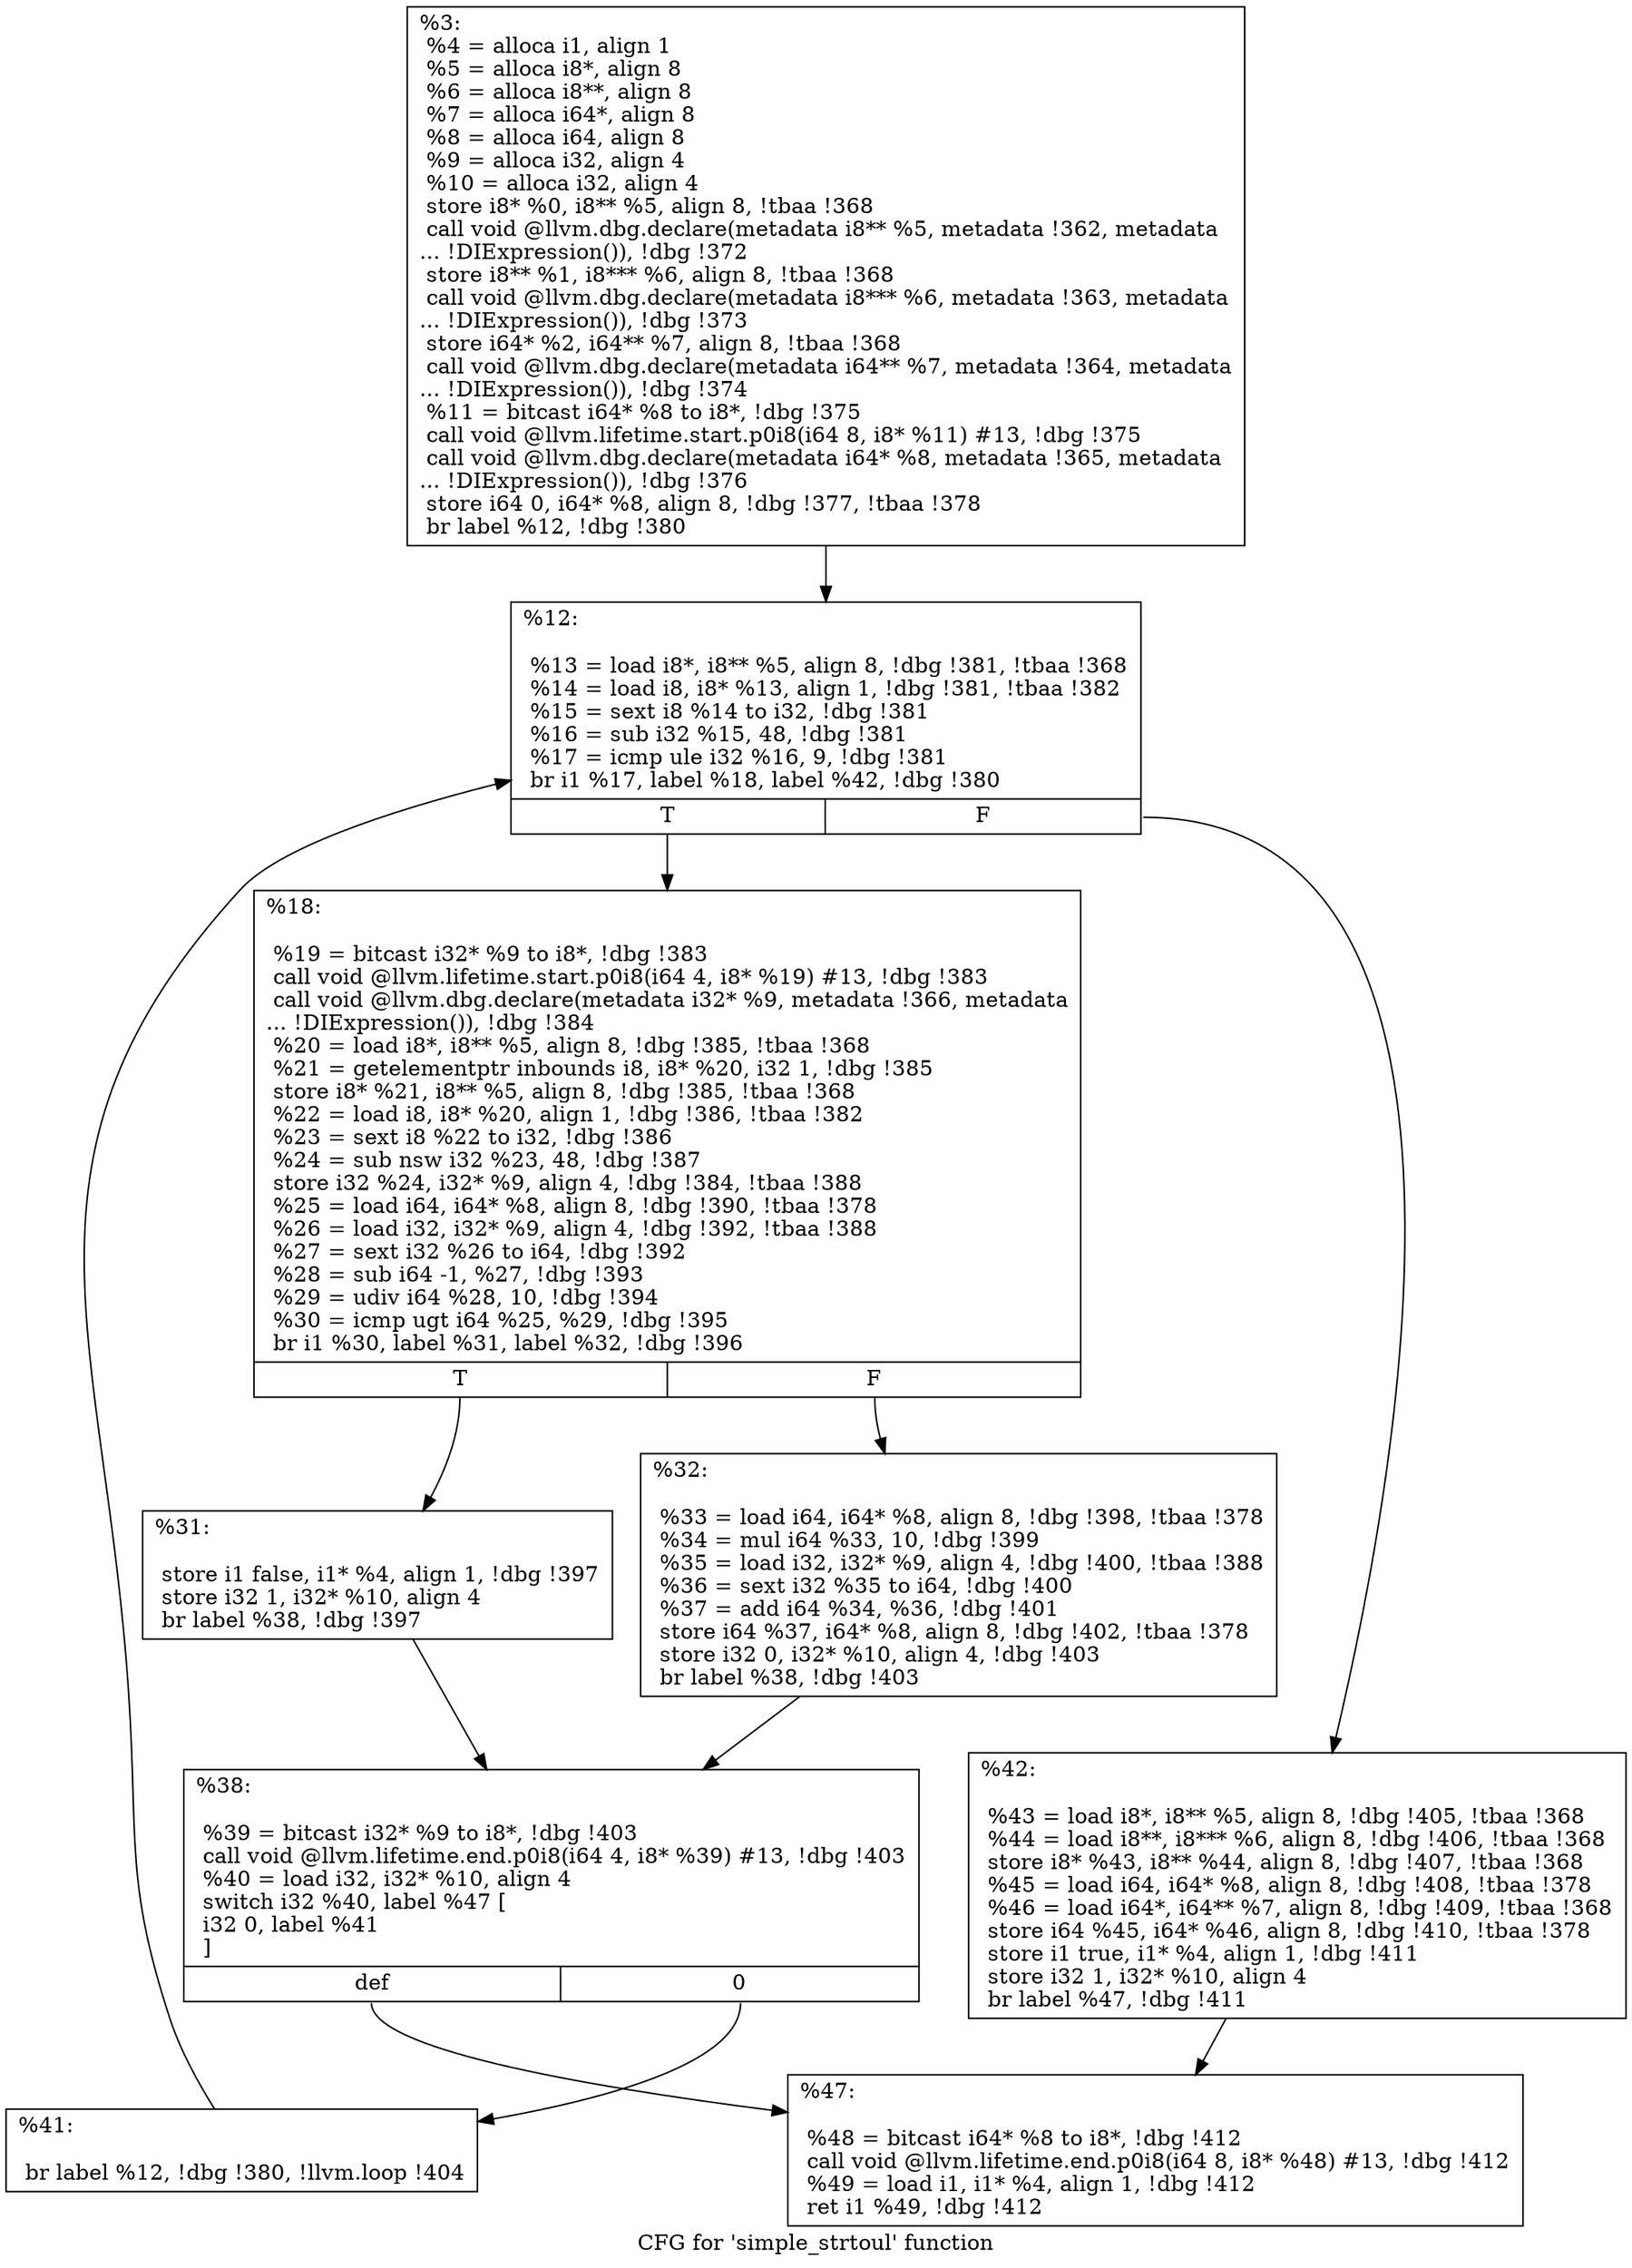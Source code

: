 digraph "CFG for 'simple_strtoul' function" {
	label="CFG for 'simple_strtoul' function";

	Node0x1bfcc40 [shape=record,label="{%3:\l  %4 = alloca i1, align 1\l  %5 = alloca i8*, align 8\l  %6 = alloca i8**, align 8\l  %7 = alloca i64*, align 8\l  %8 = alloca i64, align 8\l  %9 = alloca i32, align 4\l  %10 = alloca i32, align 4\l  store i8* %0, i8** %5, align 8, !tbaa !368\l  call void @llvm.dbg.declare(metadata i8** %5, metadata !362, metadata\l... !DIExpression()), !dbg !372\l  store i8** %1, i8*** %6, align 8, !tbaa !368\l  call void @llvm.dbg.declare(metadata i8*** %6, metadata !363, metadata\l... !DIExpression()), !dbg !373\l  store i64* %2, i64** %7, align 8, !tbaa !368\l  call void @llvm.dbg.declare(metadata i64** %7, metadata !364, metadata\l... !DIExpression()), !dbg !374\l  %11 = bitcast i64* %8 to i8*, !dbg !375\l  call void @llvm.lifetime.start.p0i8(i64 8, i8* %11) #13, !dbg !375\l  call void @llvm.dbg.declare(metadata i64* %8, metadata !365, metadata\l... !DIExpression()), !dbg !376\l  store i64 0, i64* %8, align 8, !dbg !377, !tbaa !378\l  br label %12, !dbg !380\l}"];
	Node0x1bfcc40 -> Node0x1bfcc90;
	Node0x1bfcc90 [shape=record,label="{%12:\l\l  %13 = load i8*, i8** %5, align 8, !dbg !381, !tbaa !368\l  %14 = load i8, i8* %13, align 1, !dbg !381, !tbaa !382\l  %15 = sext i8 %14 to i32, !dbg !381\l  %16 = sub i32 %15, 48, !dbg !381\l  %17 = icmp ule i32 %16, 9, !dbg !381\l  br i1 %17, label %18, label %42, !dbg !380\l|{<s0>T|<s1>F}}"];
	Node0x1bfcc90:s0 -> Node0x1bfcce0;
	Node0x1bfcc90:s1 -> Node0x1bfce70;
	Node0x1bfcce0 [shape=record,label="{%18:\l\l  %19 = bitcast i32* %9 to i8*, !dbg !383\l  call void @llvm.lifetime.start.p0i8(i64 4, i8* %19) #13, !dbg !383\l  call void @llvm.dbg.declare(metadata i32* %9, metadata !366, metadata\l... !DIExpression()), !dbg !384\l  %20 = load i8*, i8** %5, align 8, !dbg !385, !tbaa !368\l  %21 = getelementptr inbounds i8, i8* %20, i32 1, !dbg !385\l  store i8* %21, i8** %5, align 8, !dbg !385, !tbaa !368\l  %22 = load i8, i8* %20, align 1, !dbg !386, !tbaa !382\l  %23 = sext i8 %22 to i32, !dbg !386\l  %24 = sub nsw i32 %23, 48, !dbg !387\l  store i32 %24, i32* %9, align 4, !dbg !384, !tbaa !388\l  %25 = load i64, i64* %8, align 8, !dbg !390, !tbaa !378\l  %26 = load i32, i32* %9, align 4, !dbg !392, !tbaa !388\l  %27 = sext i32 %26 to i64, !dbg !392\l  %28 = sub i64 -1, %27, !dbg !393\l  %29 = udiv i64 %28, 10, !dbg !394\l  %30 = icmp ugt i64 %25, %29, !dbg !395\l  br i1 %30, label %31, label %32, !dbg !396\l|{<s0>T|<s1>F}}"];
	Node0x1bfcce0:s0 -> Node0x1bfcd30;
	Node0x1bfcce0:s1 -> Node0x1bfcd80;
	Node0x1bfcd30 [shape=record,label="{%31:\l\l  store i1 false, i1* %4, align 1, !dbg !397\l  store i32 1, i32* %10, align 4\l  br label %38, !dbg !397\l}"];
	Node0x1bfcd30 -> Node0x1bfcdd0;
	Node0x1bfcd80 [shape=record,label="{%32:\l\l  %33 = load i64, i64* %8, align 8, !dbg !398, !tbaa !378\l  %34 = mul i64 %33, 10, !dbg !399\l  %35 = load i32, i32* %9, align 4, !dbg !400, !tbaa !388\l  %36 = sext i32 %35 to i64, !dbg !400\l  %37 = add i64 %34, %36, !dbg !401\l  store i64 %37, i64* %8, align 8, !dbg !402, !tbaa !378\l  store i32 0, i32* %10, align 4, !dbg !403\l  br label %38, !dbg !403\l}"];
	Node0x1bfcd80 -> Node0x1bfcdd0;
	Node0x1bfcdd0 [shape=record,label="{%38:\l\l  %39 = bitcast i32* %9 to i8*, !dbg !403\l  call void @llvm.lifetime.end.p0i8(i64 4, i8* %39) #13, !dbg !403\l  %40 = load i32, i32* %10, align 4\l  switch i32 %40, label %47 [\l    i32 0, label %41\l  ]\l|{<s0>def|<s1>0}}"];
	Node0x1bfcdd0:s0 -> Node0x1bfcec0;
	Node0x1bfcdd0:s1 -> Node0x1bfce20;
	Node0x1bfce20 [shape=record,label="{%41:\l\l  br label %12, !dbg !380, !llvm.loop !404\l}"];
	Node0x1bfce20 -> Node0x1bfcc90;
	Node0x1bfce70 [shape=record,label="{%42:\l\l  %43 = load i8*, i8** %5, align 8, !dbg !405, !tbaa !368\l  %44 = load i8**, i8*** %6, align 8, !dbg !406, !tbaa !368\l  store i8* %43, i8** %44, align 8, !dbg !407, !tbaa !368\l  %45 = load i64, i64* %8, align 8, !dbg !408, !tbaa !378\l  %46 = load i64*, i64** %7, align 8, !dbg !409, !tbaa !368\l  store i64 %45, i64* %46, align 8, !dbg !410, !tbaa !378\l  store i1 true, i1* %4, align 1, !dbg !411\l  store i32 1, i32* %10, align 4\l  br label %47, !dbg !411\l}"];
	Node0x1bfce70 -> Node0x1bfcec0;
	Node0x1bfcec0 [shape=record,label="{%47:\l\l  %48 = bitcast i64* %8 to i8*, !dbg !412\l  call void @llvm.lifetime.end.p0i8(i64 8, i8* %48) #13, !dbg !412\l  %49 = load i1, i1* %4, align 1, !dbg !412\l  ret i1 %49, !dbg !412\l}"];
}
